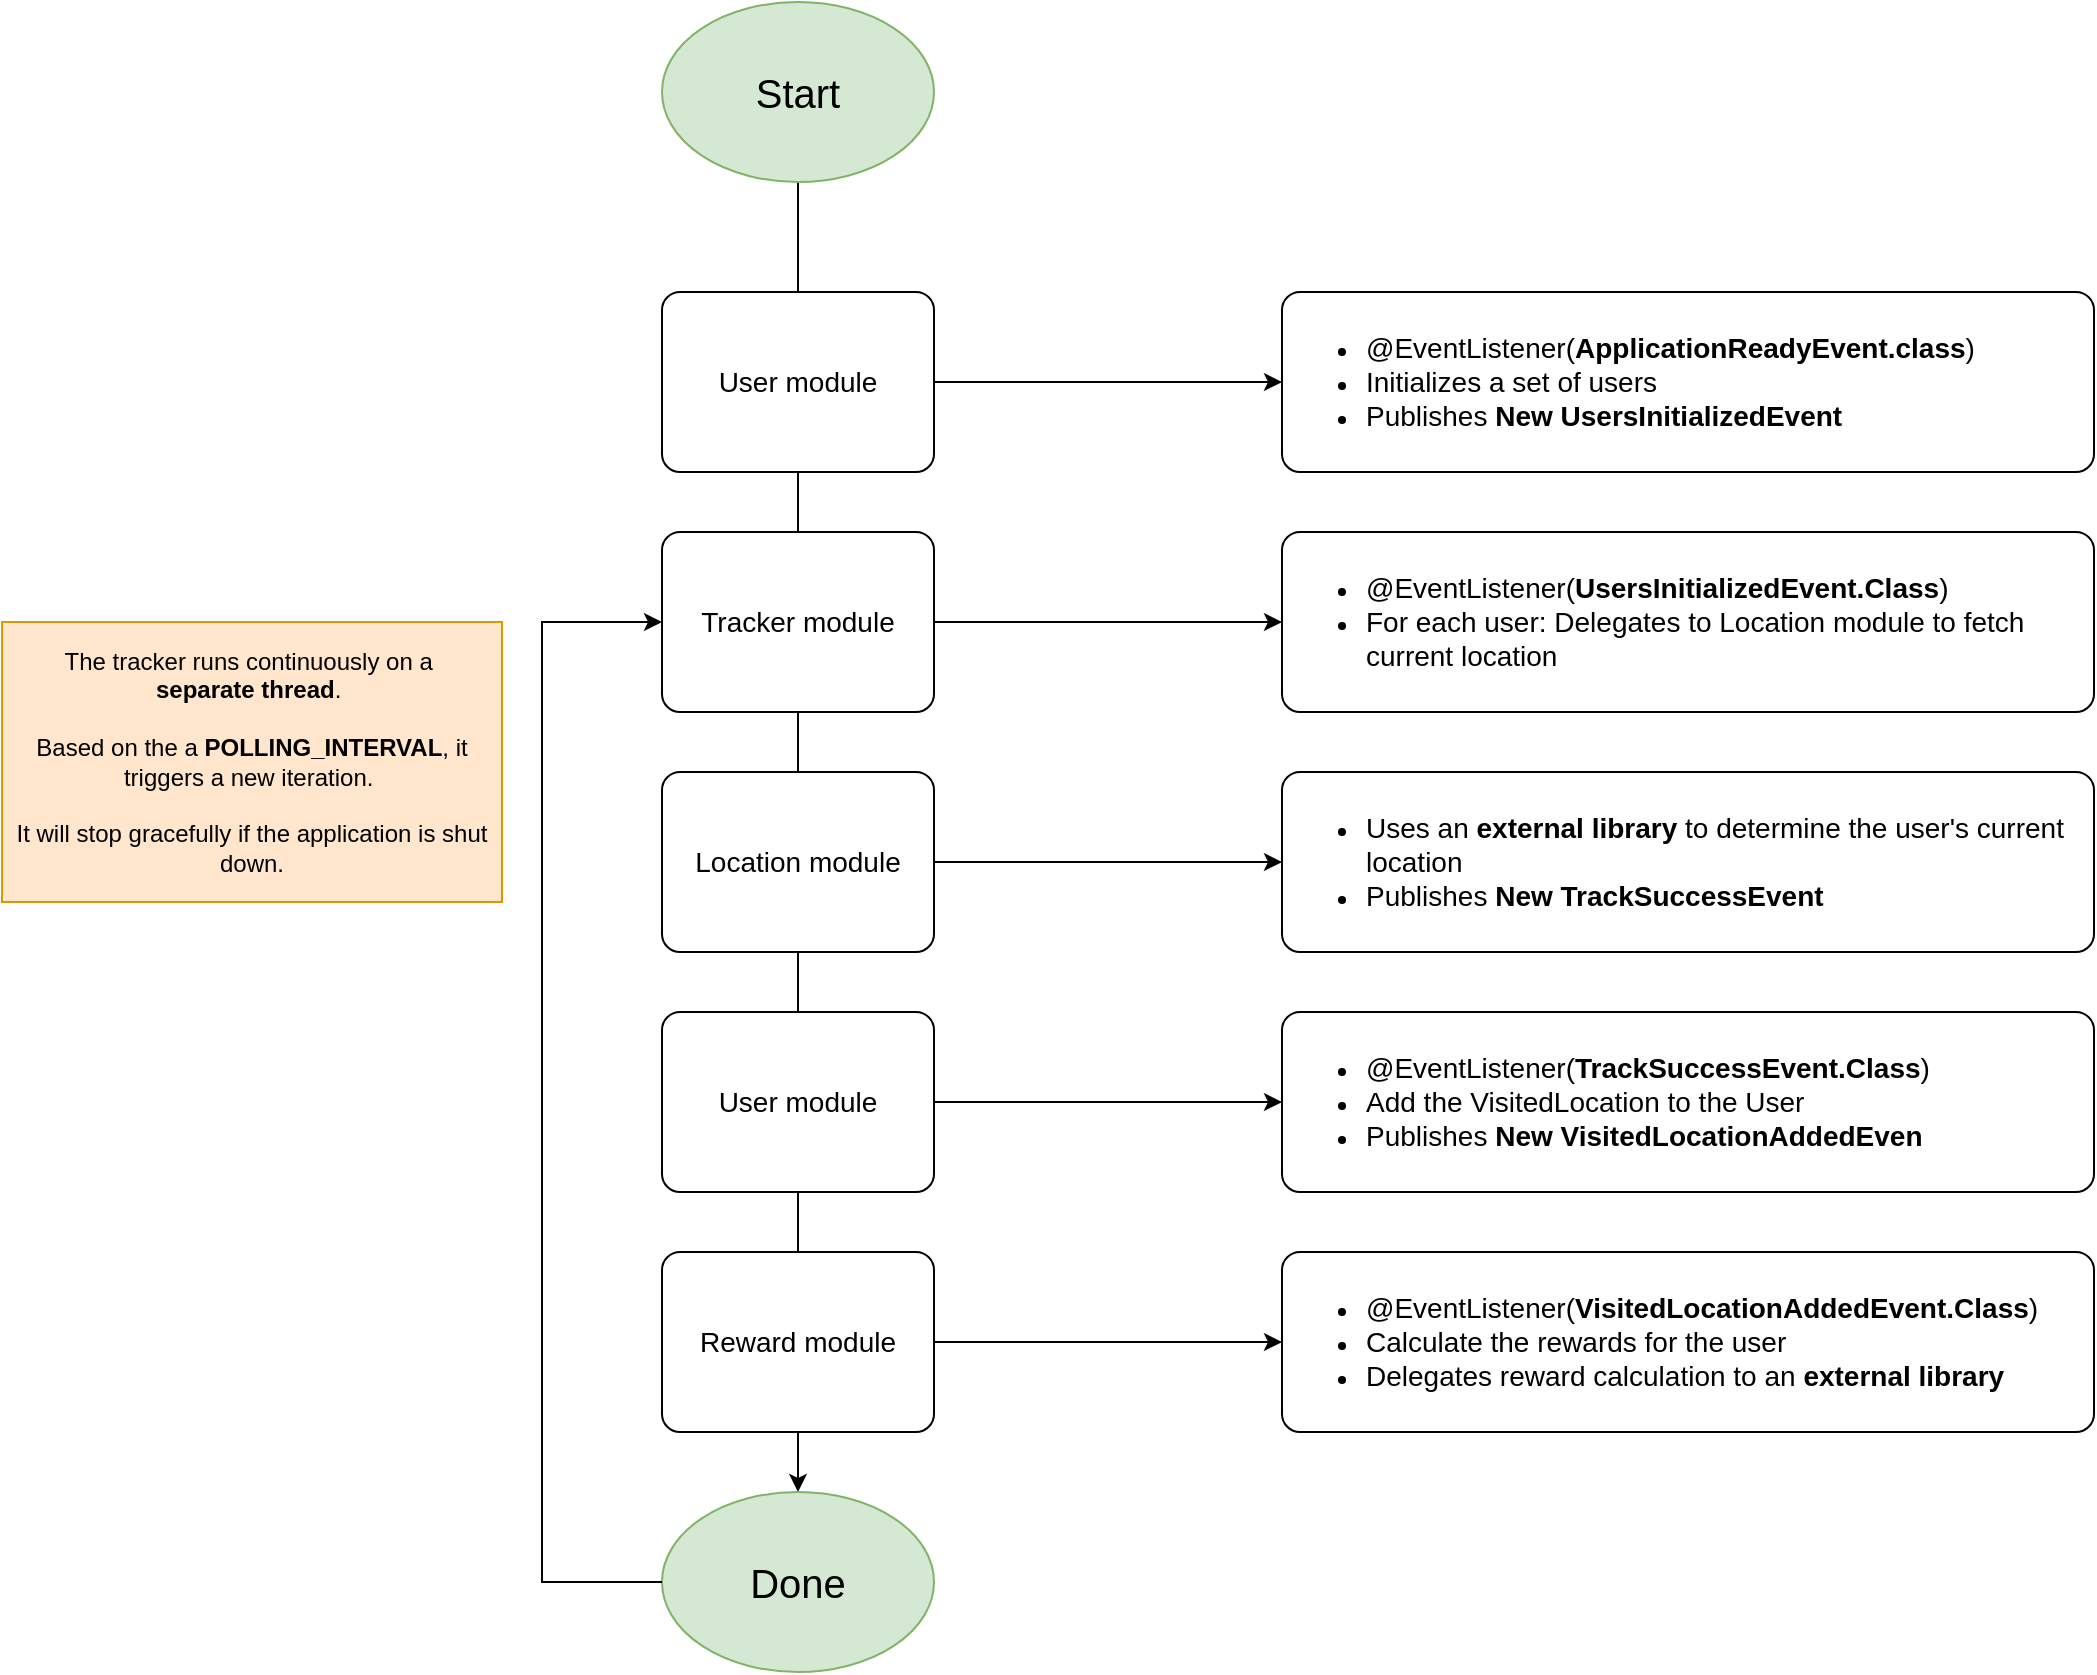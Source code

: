 <mxfile version="26.2.14">
  <diagram name="Page-1" id="8F4sLwUPQRPApXAcSAHt">
    <mxGraphModel dx="1825" dy="1109" grid="1" gridSize="10" guides="1" tooltips="1" connect="1" arrows="1" fold="1" page="1" pageScale="1" pageWidth="827" pageHeight="1169" background="#ffffff" math="0" shadow="0">
      <root>
        <mxCell id="0" />
        <mxCell id="1" parent="0" />
        <mxCell id="wGNNHM_Z-EhmrwtbNBUC-8" value="" style="endArrow=classic;html=1;rounded=0;entryX=0.5;entryY=0;entryDx=0;entryDy=0;exitX=0.5;exitY=1;exitDx=0;exitDy=0;" edge="1" parent="1" source="wGNNHM_Z-EhmrwtbNBUC-19" target="wGNNHM_Z-EhmrwtbNBUC-20">
          <mxGeometry width="50" height="50" relative="1" as="geometry">
            <mxPoint x="578" y="200" as="sourcePoint" />
            <mxPoint x="578" y="1080" as="targetPoint" />
          </mxGeometry>
        </mxCell>
        <mxCell id="wGNNHM_Z-EhmrwtbNBUC-38" style="edgeStyle=orthogonalEdgeStyle;rounded=0;orthogonalLoop=1;jettySize=auto;html=1;exitX=1;exitY=0.5;exitDx=0;exitDy=0;entryX=0;entryY=0.5;entryDx=0;entryDy=0;" edge="1" parent="1" source="wGNNHM_Z-EhmrwtbNBUC-9" target="wGNNHM_Z-EhmrwtbNBUC-34">
          <mxGeometry relative="1" as="geometry" />
        </mxCell>
        <mxCell id="wGNNHM_Z-EhmrwtbNBUC-9" value="&lt;font style=&quot;font-size: 14px;&quot;&gt;Reward module&lt;/font&gt;" style="rounded=1;arcSize=10;whiteSpace=wrap;html=1;align=center;" vertex="1" parent="1">
          <mxGeometry x="510" y="735" width="136" height="90" as="geometry" />
        </mxCell>
        <mxCell id="wGNNHM_Z-EhmrwtbNBUC-10" value="&lt;ul&gt;&lt;li&gt;&lt;font style=&quot;font-size: 14px;&quot;&gt;@EventListener(&lt;b&gt;ApplicationReadyEvent.class&lt;/b&gt;)&amp;nbsp;&lt;/font&gt;&lt;/li&gt;&lt;li&gt;&lt;font style=&quot;font-size: 14px;&quot;&gt;Initializes a set of users&amp;nbsp;&lt;/font&gt;&lt;/li&gt;&lt;li&gt;&lt;font style=&quot;font-size: 14px;&quot;&gt;Publishes &lt;b&gt;New UsersInitializedEvent&lt;/b&gt;&lt;/font&gt;&lt;/li&gt;&lt;/ul&gt;" style="rounded=1;arcSize=10;whiteSpace=wrap;html=1;align=left;" vertex="1" parent="1">
          <mxGeometry x="820" y="255" width="406" height="90" as="geometry" />
        </mxCell>
        <mxCell id="wGNNHM_Z-EhmrwtbNBUC-35" style="edgeStyle=orthogonalEdgeStyle;rounded=0;orthogonalLoop=1;jettySize=auto;html=1;exitX=1;exitY=0.5;exitDx=0;exitDy=0;entryX=0;entryY=0.5;entryDx=0;entryDy=0;" edge="1" parent="1" source="wGNNHM_Z-EhmrwtbNBUC-15" target="wGNNHM_Z-EhmrwtbNBUC-31">
          <mxGeometry relative="1" as="geometry" />
        </mxCell>
        <mxCell id="wGNNHM_Z-EhmrwtbNBUC-15" value="&lt;font style=&quot;font-size: 14px;&quot;&gt;Tracker module&lt;/font&gt;" style="rounded=1;arcSize=10;whiteSpace=wrap;html=1;align=center;" vertex="1" parent="1">
          <mxGeometry x="510" y="375" width="136" height="90" as="geometry" />
        </mxCell>
        <mxCell id="wGNNHM_Z-EhmrwtbNBUC-36" style="edgeStyle=orthogonalEdgeStyle;rounded=0;orthogonalLoop=1;jettySize=auto;html=1;exitX=1;exitY=0.5;exitDx=0;exitDy=0;entryX=0;entryY=0.5;entryDx=0;entryDy=0;" edge="1" parent="1" source="wGNNHM_Z-EhmrwtbNBUC-16" target="wGNNHM_Z-EhmrwtbNBUC-32">
          <mxGeometry relative="1" as="geometry" />
        </mxCell>
        <mxCell id="wGNNHM_Z-EhmrwtbNBUC-16" value="&lt;font style=&quot;font-size: 14px;&quot;&gt;Location module&lt;/font&gt;" style="rounded=1;arcSize=10;whiteSpace=wrap;html=1;align=center;" vertex="1" parent="1">
          <mxGeometry x="510" y="495" width="136" height="90" as="geometry" />
        </mxCell>
        <mxCell id="wGNNHM_Z-EhmrwtbNBUC-37" style="edgeStyle=orthogonalEdgeStyle;rounded=0;orthogonalLoop=1;jettySize=auto;html=1;exitX=1;exitY=0.5;exitDx=0;exitDy=0;entryX=0;entryY=0.5;entryDx=0;entryDy=0;" edge="1" parent="1" source="wGNNHM_Z-EhmrwtbNBUC-17" target="wGNNHM_Z-EhmrwtbNBUC-33">
          <mxGeometry relative="1" as="geometry" />
        </mxCell>
        <mxCell id="wGNNHM_Z-EhmrwtbNBUC-17" value="&lt;font style=&quot;font-size: 14px;&quot;&gt;User module&lt;/font&gt;" style="rounded=1;arcSize=10;whiteSpace=wrap;html=1;align=center;" vertex="1" parent="1">
          <mxGeometry x="510" y="615" width="136" height="90" as="geometry" />
        </mxCell>
        <mxCell id="wGNNHM_Z-EhmrwtbNBUC-19" value="&lt;font style=&quot;font-size: 20px;&quot;&gt;Start&lt;/font&gt;" style="ellipse;whiteSpace=wrap;html=1;align=center;fillColor=#d5e8d4;strokeColor=#82b366;" vertex="1" parent="1">
          <mxGeometry x="510" y="110" width="136" height="90" as="geometry" />
        </mxCell>
        <mxCell id="wGNNHM_Z-EhmrwtbNBUC-20" value="&lt;font style=&quot;font-size: 20px;&quot;&gt;Done&lt;/font&gt;" style="ellipse;whiteSpace=wrap;html=1;align=center;fillColor=#d5e8d4;strokeColor=#82b366;" vertex="1" parent="1">
          <mxGeometry x="510" y="855" width="136" height="90" as="geometry" />
        </mxCell>
        <mxCell id="wGNNHM_Z-EhmrwtbNBUC-21" value="" style="endArrow=classic;html=1;rounded=0;exitX=0;exitY=0.5;exitDx=0;exitDy=0;entryX=0;entryY=0.5;entryDx=0;entryDy=0;" edge="1" parent="1" source="wGNNHM_Z-EhmrwtbNBUC-20" target="wGNNHM_Z-EhmrwtbNBUC-15">
          <mxGeometry width="50" height="50" relative="1" as="geometry">
            <mxPoint x="800" y="215" as="sourcePoint" />
            <mxPoint x="800" y="1095" as="targetPoint" />
            <Array as="points">
              <mxPoint x="450" y="900" />
              <mxPoint x="450" y="805" />
              <mxPoint x="450" y="420" />
            </Array>
          </mxGeometry>
        </mxCell>
        <mxCell id="wGNNHM_Z-EhmrwtbNBUC-28" style="edgeStyle=orthogonalEdgeStyle;rounded=0;orthogonalLoop=1;jettySize=auto;html=1;exitX=1;exitY=0.5;exitDx=0;exitDy=0;entryX=0;entryY=0.5;entryDx=0;entryDy=0;" edge="1" parent="1" source="wGNNHM_Z-EhmrwtbNBUC-14" target="wGNNHM_Z-EhmrwtbNBUC-10">
          <mxGeometry relative="1" as="geometry" />
        </mxCell>
        <mxCell id="wGNNHM_Z-EhmrwtbNBUC-14" value="&lt;font style=&quot;font-size: 14px;&quot;&gt;User module&lt;/font&gt;" style="rounded=1;arcSize=10;whiteSpace=wrap;html=1;align=center;" vertex="1" parent="1">
          <mxGeometry x="510" y="255" width="136" height="90" as="geometry" />
        </mxCell>
        <mxCell id="wGNNHM_Z-EhmrwtbNBUC-31" value="&lt;ul&gt;&lt;li&gt;&lt;font style=&quot;font-size: 14px;&quot;&gt;@EventListener(&lt;b&gt;UsersInitializedEvent.Class&lt;/b&gt;)&lt;/font&gt;&lt;/li&gt;&lt;li&gt;&lt;font style=&quot;font-size: 14px;&quot;&gt;For each user: Delegates to Location module to fetch current location&lt;/font&gt;&lt;/li&gt;&lt;/ul&gt;" style="rounded=1;arcSize=10;whiteSpace=wrap;html=1;align=left;" vertex="1" parent="1">
          <mxGeometry x="820" y="375" width="406" height="90" as="geometry" />
        </mxCell>
        <mxCell id="wGNNHM_Z-EhmrwtbNBUC-32" value="&lt;ul&gt;&lt;li&gt;&lt;span style=&quot;font-size: 14px;&quot;&gt;Uses an &lt;b&gt;external library&lt;/b&gt; to determine the user&#39;s current location&amp;nbsp;&lt;/span&gt;&lt;/li&gt;&lt;li&gt;&lt;span style=&quot;font-size: 14px;&quot;&gt;Publishes &lt;b&gt;New&amp;nbsp;TrackSuccessEvent&lt;/b&gt;&lt;/span&gt;&lt;/li&gt;&lt;/ul&gt;" style="rounded=1;arcSize=10;whiteSpace=wrap;html=1;align=left;" vertex="1" parent="1">
          <mxGeometry x="820" y="495" width="406" height="90" as="geometry" />
        </mxCell>
        <mxCell id="wGNNHM_Z-EhmrwtbNBUC-33" value="&lt;ul&gt;&lt;li&gt;&lt;span style=&quot;font-size: 14px;&quot;&gt;@EventListener(&lt;b&gt;TrackSuccessEvent.Class&lt;/b&gt;)&lt;/span&gt;&lt;/li&gt;&lt;li&gt;&lt;span style=&quot;font-size: 14px;&quot;&gt;Add the VisitedLocation to the User&amp;nbsp;&lt;/span&gt;&lt;/li&gt;&lt;li&gt;&lt;span style=&quot;font-size: 14px;&quot;&gt;Publishes &lt;b&gt;New VisitedLocationAddedEven&lt;/b&gt;&lt;/span&gt;&lt;/li&gt;&lt;/ul&gt;" style="rounded=1;arcSize=10;whiteSpace=wrap;html=1;align=left;" vertex="1" parent="1">
          <mxGeometry x="820" y="615" width="406" height="90" as="geometry" />
        </mxCell>
        <mxCell id="wGNNHM_Z-EhmrwtbNBUC-34" value="&lt;ul&gt;&lt;li&gt;&lt;span style=&quot;font-size: 14px; background-color: transparent; color: light-dark(rgb(0, 0, 0), rgb(255, 255, 255));&quot;&gt;@EventListener(&lt;b&gt;VisitedLocationAddedEvent.Class&lt;/b&gt;)&lt;/span&gt;&lt;/li&gt;&lt;li&gt;&lt;span style=&quot;font-size: 14px; background-color: transparent; color: light-dark(rgb(0, 0, 0), rgb(255, 255, 255));&quot;&gt;Calculate the rewards for the user&lt;/span&gt;&lt;/li&gt;&lt;li&gt;&lt;span style=&quot;font-size: 14px; background-color: transparent; color: light-dark(rgb(0, 0, 0), rgb(255, 255, 255));&quot;&gt;Delegates reward calculation to an &lt;b&gt;external library&lt;/b&gt;&lt;/span&gt;&lt;/li&gt;&lt;/ul&gt;" style="rounded=1;arcSize=10;whiteSpace=wrap;html=1;align=left;" vertex="1" parent="1">
          <mxGeometry x="820" y="735" width="406" height="90" as="geometry" />
        </mxCell>
        <mxCell id="wGNNHM_Z-EhmrwtbNBUC-42" value="&lt;span style=&quot;background-color: transparent; color: light-dark(rgb(0, 0, 0), rgb(255, 255, 255));&quot;&gt;The tracker runs continuously on a&amp;nbsp;&lt;/span&gt;&lt;div&gt;&lt;span style=&quot;background-color: transparent; color: light-dark(rgb(0, 0, 0), rgb(255, 255, 255));&quot;&gt;&lt;b&gt;separate thread&lt;/b&gt;.&amp;nbsp;&lt;br&gt;&lt;/span&gt;&lt;br&gt;&lt;span style=&quot;background-color: transparent; color: light-dark(rgb(0, 0, 0), rgb(255, 255, 255));&quot;&gt;Based on the a &lt;b&gt;POLLING_INTERVAL&lt;/b&gt;, it triggers a new iteration.&amp;nbsp;&lt;/span&gt;&lt;br&gt;&lt;br&gt;&lt;div&gt;It will stop gracefully if the application is shut down.&lt;/div&gt;&lt;/div&gt;" style="whiteSpace=wrap;html=1;align=center;fillColor=#ffe6cc;strokeColor=#d79b00;" vertex="1" parent="1">
          <mxGeometry x="180" y="420" width="250" height="140" as="geometry" />
        </mxCell>
      </root>
    </mxGraphModel>
  </diagram>
</mxfile>
